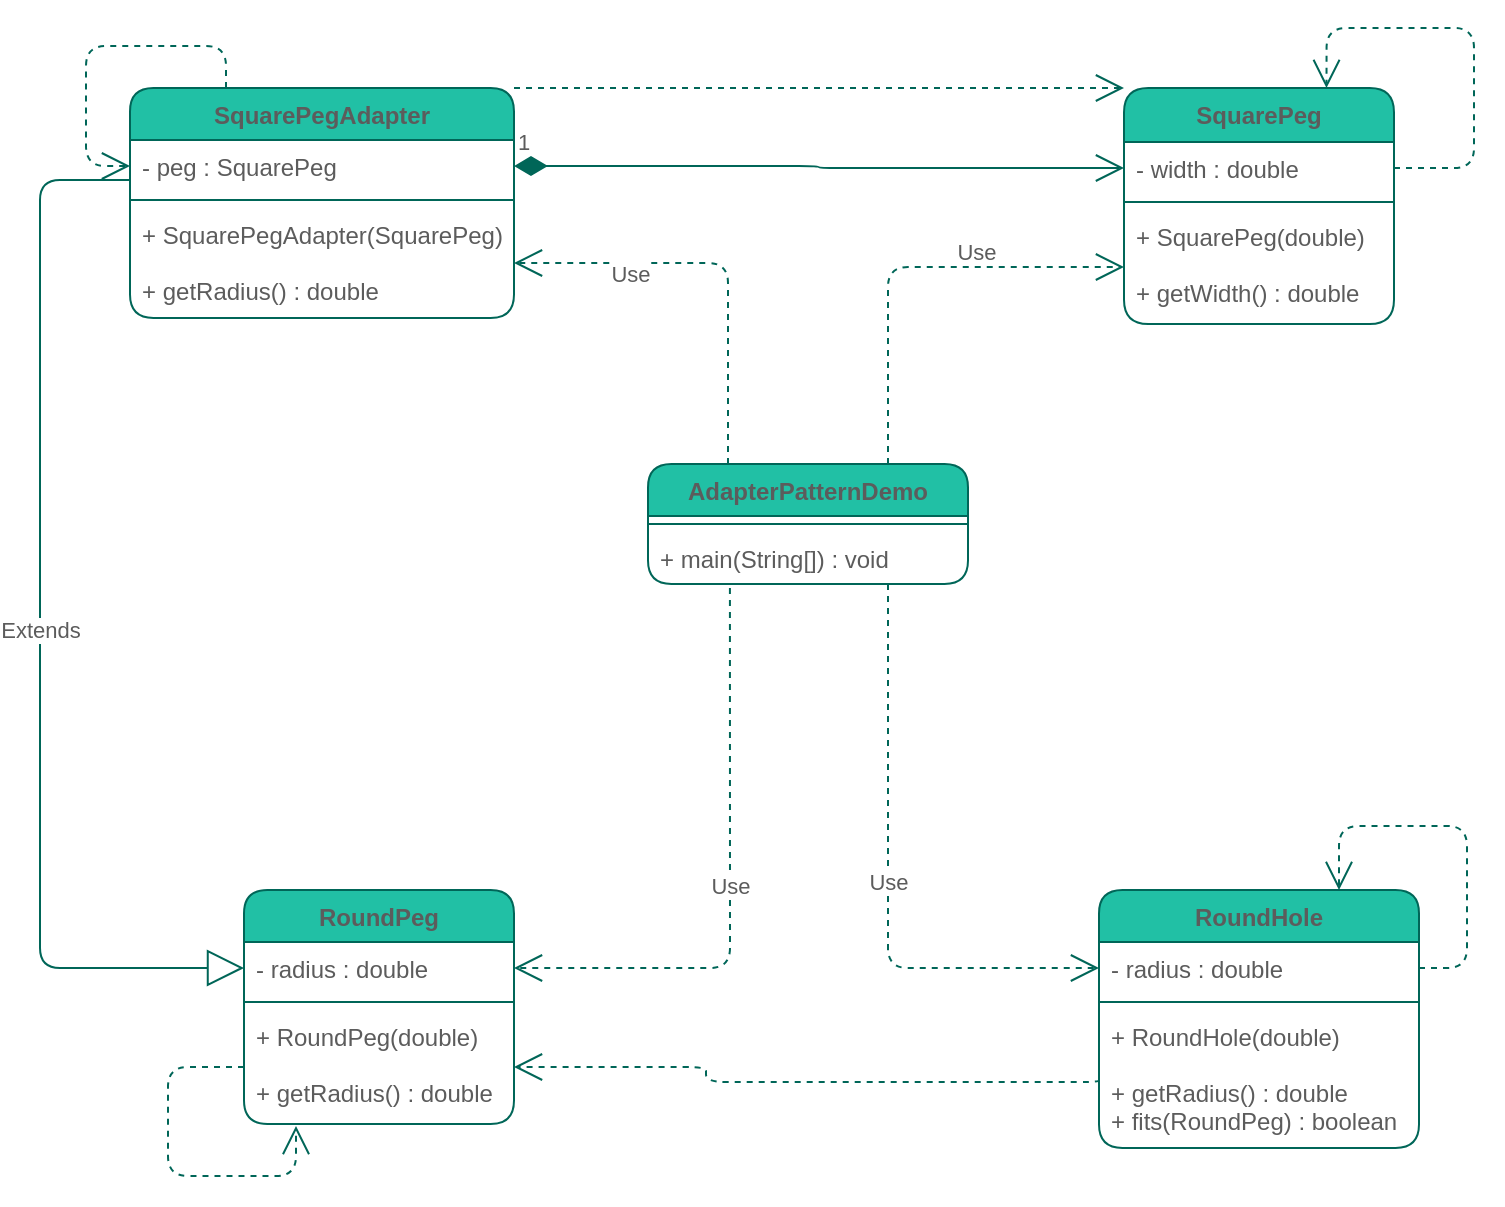<mxfile version="14.6.13" type="device"><diagram id="HTKn9pk3l-MFyk_9PQac" name="Page-1"><mxGraphModel dx="1506" dy="1228" grid="0" gridSize="10" guides="1" tooltips="1" connect="1" arrows="1" fold="1" page="0" pageScale="1" pageWidth="850" pageHeight="1100" math="0" shadow="0"><root><mxCell id="0"/><mxCell id="1" parent="0"/><mxCell id="rcJOJquWO5RLw1n6AR34-1" value="AdapterPatternDemo" style="swimlane;fontStyle=1;align=center;verticalAlign=top;childLayout=stackLayout;horizontal=1;startSize=26;horizontalStack=0;resizeParent=1;resizeParentMax=0;resizeLast=0;collapsible=1;marginBottom=0;rounded=1;fillColor=#21C0A5;strokeColor=#006658;fontColor=#5C5C5C;" vertex="1" parent="1"><mxGeometry x="311" y="119" width="160" height="60" as="geometry"/></mxCell><mxCell id="rcJOJquWO5RLw1n6AR34-3" value="" style="line;strokeWidth=1;fillColor=none;align=left;verticalAlign=middle;spacingTop=-1;spacingLeft=3;spacingRight=3;rotatable=0;labelPosition=right;points=[];portConstraint=eastwest;rounded=1;strokeColor=#006658;fontColor=#5C5C5C;" vertex="1" parent="rcJOJquWO5RLw1n6AR34-1"><mxGeometry y="26" width="160" height="8" as="geometry"/></mxCell><mxCell id="rcJOJquWO5RLw1n6AR34-4" value="+ main(String[]) : void" style="text;strokeColor=none;fillColor=none;align=left;verticalAlign=top;spacingLeft=4;spacingRight=4;overflow=hidden;rotatable=0;points=[[0,0.5],[1,0.5]];portConstraint=eastwest;rounded=1;fontColor=#5C5C5C;" vertex="1" parent="rcJOJquWO5RLw1n6AR34-1"><mxGeometry y="34" width="160" height="26" as="geometry"/></mxCell><mxCell id="rcJOJquWO5RLw1n6AR34-5" value="SquarePegAdapter" style="swimlane;fontStyle=1;align=center;verticalAlign=top;childLayout=stackLayout;horizontal=1;startSize=26;horizontalStack=0;resizeParent=1;resizeParentMax=0;resizeLast=0;collapsible=1;marginBottom=0;rounded=1;fillColor=#21C0A5;strokeColor=#006658;fontColor=#5C5C5C;" vertex="1" parent="1"><mxGeometry x="52" y="-69" width="192" height="115" as="geometry"/></mxCell><mxCell id="rcJOJquWO5RLw1n6AR34-6" value="- peg : SquarePeg" style="text;strokeColor=none;fillColor=none;align=left;verticalAlign=top;spacingLeft=4;spacingRight=4;overflow=hidden;rotatable=0;points=[[0,0.5],[1,0.5]];portConstraint=eastwest;rounded=1;fontColor=#5C5C5C;" vertex="1" parent="rcJOJquWO5RLw1n6AR34-5"><mxGeometry y="26" width="192" height="26" as="geometry"/></mxCell><mxCell id="rcJOJquWO5RLw1n6AR34-7" value="" style="line;strokeWidth=1;fillColor=none;align=left;verticalAlign=middle;spacingTop=-1;spacingLeft=3;spacingRight=3;rotatable=0;labelPosition=right;points=[];portConstraint=eastwest;rounded=1;strokeColor=#006658;fontColor=#5C5C5C;" vertex="1" parent="rcJOJquWO5RLw1n6AR34-5"><mxGeometry y="52" width="192" height="8" as="geometry"/></mxCell><mxCell id="rcJOJquWO5RLw1n6AR34-8" value="+ SquarePegAdapter(SquarePeg)&#10;&#10;+ getRadius() : double" style="text;strokeColor=none;fillColor=none;align=left;verticalAlign=top;spacingLeft=4;spacingRight=4;overflow=hidden;rotatable=0;points=[[0,0.5],[1,0.5]];portConstraint=eastwest;rounded=1;fontColor=#5C5C5C;" vertex="1" parent="rcJOJquWO5RLw1n6AR34-5"><mxGeometry y="60" width="192" height="55" as="geometry"/></mxCell><mxCell id="rcJOJquWO5RLw1n6AR34-41" value="" style="endArrow=open;endSize=12;dashed=1;html=1;exitX=0.25;exitY=0;exitDx=0;exitDy=0;edgeStyle=orthogonalEdgeStyle;entryX=0;entryY=0.5;entryDx=0;entryDy=0;strokeColor=#006658;fontColor=#5C5C5C;" edge="1" parent="rcJOJquWO5RLw1n6AR34-5" source="rcJOJquWO5RLw1n6AR34-5" target="rcJOJquWO5RLw1n6AR34-6"><mxGeometry x="-0.869" y="-75" width="160" relative="1" as="geometry"><mxPoint x="39" y="-42" as="sourcePoint"/><mxPoint x="-55" y="35" as="targetPoint"/><mxPoint as="offset"/><Array as="points"><mxPoint x="48" y="-21"/><mxPoint x="-22" y="-21"/><mxPoint x="-22" y="39"/></Array></mxGeometry></mxCell><mxCell id="rcJOJquWO5RLw1n6AR34-9" value="RoundHole" style="swimlane;fontStyle=1;align=center;verticalAlign=top;childLayout=stackLayout;horizontal=1;startSize=26;horizontalStack=0;resizeParent=1;resizeParentMax=0;resizeLast=0;collapsible=1;marginBottom=0;rounded=1;fillColor=#21C0A5;strokeColor=#006658;fontColor=#5C5C5C;" vertex="1" parent="1"><mxGeometry x="536.5" y="332" width="160" height="129" as="geometry"/></mxCell><mxCell id="rcJOJquWO5RLw1n6AR34-10" value="- radius : double" style="text;strokeColor=none;fillColor=none;align=left;verticalAlign=top;spacingLeft=4;spacingRight=4;overflow=hidden;rotatable=0;points=[[0,0.5],[1,0.5]];portConstraint=eastwest;rounded=1;fontColor=#5C5C5C;" vertex="1" parent="rcJOJquWO5RLw1n6AR34-9"><mxGeometry y="26" width="160" height="26" as="geometry"/></mxCell><mxCell id="rcJOJquWO5RLw1n6AR34-11" value="" style="line;strokeWidth=1;fillColor=none;align=left;verticalAlign=middle;spacingTop=-1;spacingLeft=3;spacingRight=3;rotatable=0;labelPosition=right;points=[];portConstraint=eastwest;rounded=1;strokeColor=#006658;fontColor=#5C5C5C;" vertex="1" parent="rcJOJquWO5RLw1n6AR34-9"><mxGeometry y="52" width="160" height="8" as="geometry"/></mxCell><mxCell id="rcJOJquWO5RLw1n6AR34-12" value="+ RoundHole(double)&#10;&#10;+ getRadius() : double&#10;+ fits(RoundPeg) : boolean" style="text;strokeColor=none;fillColor=none;align=left;verticalAlign=top;spacingLeft=4;spacingRight=4;overflow=hidden;rotatable=0;points=[[0,0.5],[1,0.5]];portConstraint=eastwest;rounded=1;fontColor=#5C5C5C;" vertex="1" parent="rcJOJquWO5RLw1n6AR34-9"><mxGeometry y="60" width="160" height="69" as="geometry"/></mxCell><mxCell id="rcJOJquWO5RLw1n6AR34-44" value="" style="endArrow=open;endSize=12;dashed=1;html=1;exitX=1;exitY=0.5;exitDx=0;exitDy=0;edgeStyle=orthogonalEdgeStyle;entryX=0.75;entryY=0;entryDx=0;entryDy=0;strokeColor=#006658;fontColor=#5C5C5C;" edge="1" parent="rcJOJquWO5RLw1n6AR34-9" source="rcJOJquWO5RLw1n6AR34-10" target="rcJOJquWO5RLw1n6AR34-9"><mxGeometry x="-0.869" y="-75" width="160" relative="1" as="geometry"><mxPoint x="223.5" y="-114" as="sourcePoint"/><mxPoint x="175.5" y="-75" as="targetPoint"/><mxPoint as="offset"/><Array as="points"><mxPoint x="184" y="39"/><mxPoint x="184" y="-32"/><mxPoint x="120" y="-32"/></Array></mxGeometry></mxCell><mxCell id="rcJOJquWO5RLw1n6AR34-14" value="RoundPeg" style="swimlane;fontStyle=1;align=center;verticalAlign=top;childLayout=stackLayout;horizontal=1;startSize=26;horizontalStack=0;resizeParent=1;resizeParentMax=0;resizeLast=0;collapsible=1;marginBottom=0;sketch=0;rounded=1;fillColor=#21C0A5;strokeColor=#006658;fontColor=#5C5C5C;" vertex="1" parent="1"><mxGeometry x="109" y="332" width="135" height="117" as="geometry"/></mxCell><mxCell id="rcJOJquWO5RLw1n6AR34-15" value="- radius : double" style="text;strokeColor=none;fillColor=none;align=left;verticalAlign=top;spacingLeft=4;spacingRight=4;overflow=hidden;rotatable=0;points=[[0,0.5],[1,0.5]];portConstraint=eastwest;rounded=1;fontColor=#5C5C5C;" vertex="1" parent="rcJOJquWO5RLw1n6AR34-14"><mxGeometry y="26" width="135" height="26" as="geometry"/></mxCell><mxCell id="rcJOJquWO5RLw1n6AR34-16" value="" style="line;strokeWidth=1;fillColor=none;align=left;verticalAlign=middle;spacingTop=-1;spacingLeft=3;spacingRight=3;rotatable=0;labelPosition=right;points=[];portConstraint=eastwest;rounded=1;strokeColor=#006658;fontColor=#5C5C5C;" vertex="1" parent="rcJOJquWO5RLw1n6AR34-14"><mxGeometry y="52" width="135" height="8" as="geometry"/></mxCell><mxCell id="rcJOJquWO5RLw1n6AR34-17" value="+ RoundPeg(double)&#10;&#10;+ getRadius() : double" style="text;strokeColor=none;fillColor=none;align=left;verticalAlign=top;spacingLeft=4;spacingRight=4;overflow=hidden;rotatable=0;points=[[0,0.5],[1,0.5]];portConstraint=eastwest;rounded=1;fontColor=#5C5C5C;" vertex="1" parent="rcJOJquWO5RLw1n6AR34-14"><mxGeometry y="60" width="135" height="57" as="geometry"/></mxCell><mxCell id="rcJOJquWO5RLw1n6AR34-42" value="" style="endArrow=open;endSize=12;dashed=1;html=1;exitX=0;exitY=0.5;exitDx=0;exitDy=0;edgeStyle=orthogonalEdgeStyle;strokeColor=#006658;fontColor=#5C5C5C;" edge="1" parent="rcJOJquWO5RLw1n6AR34-14" source="rcJOJquWO5RLw1n6AR34-17"><mxGeometry x="-0.869" y="-75" width="160" relative="1" as="geometry"><mxPoint x="205" y="162" as="sourcePoint"/><mxPoint x="26" y="118" as="targetPoint"/><mxPoint as="offset"/><Array as="points"><mxPoint x="-38" y="89"/><mxPoint x="-38" y="143"/><mxPoint x="26" y="143"/></Array></mxGeometry></mxCell><mxCell id="rcJOJquWO5RLw1n6AR34-18" value="SquarePeg" style="swimlane;fontStyle=1;align=center;verticalAlign=top;childLayout=stackLayout;horizontal=1;startSize=27;horizontalStack=0;resizeParent=1;resizeParentMax=0;resizeLast=0;collapsible=1;marginBottom=0;sketch=0;rounded=1;fillColor=#21C0A5;strokeColor=#006658;fontColor=#5C5C5C;" vertex="1" parent="1"><mxGeometry x="549" y="-69" width="135" height="118" as="geometry"/></mxCell><mxCell id="rcJOJquWO5RLw1n6AR34-19" value="- width : double" style="text;strokeColor=none;fillColor=none;align=left;verticalAlign=top;spacingLeft=4;spacingRight=4;overflow=hidden;rotatable=0;points=[[0,0.5],[1,0.5]];portConstraint=eastwest;rounded=1;fontColor=#5C5C5C;" vertex="1" parent="rcJOJquWO5RLw1n6AR34-18"><mxGeometry y="27" width="135" height="26" as="geometry"/></mxCell><mxCell id="rcJOJquWO5RLw1n6AR34-20" value="" style="line;strokeWidth=1;fillColor=none;align=left;verticalAlign=middle;spacingTop=-1;spacingLeft=3;spacingRight=3;rotatable=0;labelPosition=right;points=[];portConstraint=eastwest;rounded=1;strokeColor=#006658;fontColor=#5C5C5C;" vertex="1" parent="rcJOJquWO5RLw1n6AR34-18"><mxGeometry y="53" width="135" height="8" as="geometry"/></mxCell><mxCell id="rcJOJquWO5RLw1n6AR34-21" value="+ SquarePeg(double)&#10;&#10;+ getWidth() : double" style="text;strokeColor=none;fillColor=none;align=left;verticalAlign=top;spacingLeft=4;spacingRight=4;overflow=hidden;rotatable=0;points=[[0,0.5],[1,0.5]];portConstraint=eastwest;rounded=1;fontColor=#5C5C5C;" vertex="1" parent="rcJOJquWO5RLw1n6AR34-18"><mxGeometry y="61" width="135" height="57" as="geometry"/></mxCell><mxCell id="rcJOJquWO5RLw1n6AR34-43" value="" style="endArrow=open;endSize=12;dashed=1;html=1;exitX=1;exitY=0.5;exitDx=0;exitDy=0;edgeStyle=orthogonalEdgeStyle;entryX=0.75;entryY=0;entryDx=0;entryDy=0;strokeColor=#006658;fontColor=#5C5C5C;" edge="1" parent="rcJOJquWO5RLw1n6AR34-18" source="rcJOJquWO5RLw1n6AR34-19" target="rcJOJquWO5RLw1n6AR34-18"><mxGeometry x="-0.869" y="-75" width="160" relative="1" as="geometry"><mxPoint x="236" y="8" as="sourcePoint"/><mxPoint x="188" y="47" as="targetPoint"/><mxPoint as="offset"/><Array as="points"><mxPoint x="175" y="40"/><mxPoint x="175" y="-30"/><mxPoint x="101" y="-30"/></Array></mxGeometry></mxCell><mxCell id="rcJOJquWO5RLw1n6AR34-29" value="Use" style="endArrow=open;endSize=12;dashed=1;html=1;exitX=0.25;exitY=0;exitDx=0;exitDy=0;entryX=1;entryY=0.5;entryDx=0;entryDy=0;edgeStyle=orthogonalEdgeStyle;strokeColor=#006658;fontColor=#5C5C5C;" edge="1" parent="1" source="rcJOJquWO5RLw1n6AR34-1" target="rcJOJquWO5RLw1n6AR34-8"><mxGeometry x="-0.031" y="-123" width="160" relative="1" as="geometry"><mxPoint x="153" y="195" as="sourcePoint"/><mxPoint x="575" y="261.5" as="targetPoint"/><mxPoint x="124" y="117" as="offset"/></mxGeometry></mxCell><mxCell id="rcJOJquWO5RLw1n6AR34-30" value="Use" style="endArrow=open;endSize=12;dashed=1;html=1;exitX=0.75;exitY=0;exitDx=0;exitDy=0;entryX=0;entryY=0.5;entryDx=0;entryDy=0;edgeStyle=orthogonalEdgeStyle;strokeColor=#006658;fontColor=#5C5C5C;" edge="1" parent="1" source="rcJOJquWO5RLw1n6AR34-1" target="rcJOJquWO5RLw1n6AR34-21"><mxGeometry x="-0.117" y="129" width="160" relative="1" as="geometry"><mxPoint x="163" y="205" as="sourcePoint"/><mxPoint x="585" y="271.5" as="targetPoint"/><mxPoint as="offset"/></mxGeometry></mxCell><mxCell id="rcJOJquWO5RLw1n6AR34-34" value="Extends" style="endArrow=block;endSize=16;endFill=0;html=1;exitX=0;exitY=0.769;exitDx=0;exitDy=0;exitPerimeter=0;entryX=0;entryY=0.5;entryDx=0;entryDy=0;edgeStyle=orthogonalEdgeStyle;strokeColor=#006658;fontColor=#5C5C5C;" edge="1" parent="1" source="rcJOJquWO5RLw1n6AR34-6" target="rcJOJquWO5RLw1n6AR34-15"><mxGeometry width="160" relative="1" as="geometry"><mxPoint x="278" y="259" as="sourcePoint"/><mxPoint x="438" y="259" as="targetPoint"/><Array as="points"><mxPoint x="7" y="-23"/><mxPoint x="7" y="371"/></Array></mxGeometry></mxCell><mxCell id="rcJOJquWO5RLw1n6AR34-35" value="Use" style="endArrow=open;endSize=12;dashed=1;html=1;exitX=0.256;exitY=1.077;exitDx=0;exitDy=0;exitPerimeter=0;edgeStyle=orthogonalEdgeStyle;entryX=1;entryY=0.5;entryDx=0;entryDy=0;strokeColor=#006658;fontColor=#5C5C5C;" edge="1" parent="1" source="rcJOJquWO5RLw1n6AR34-4" target="rcJOJquWO5RLw1n6AR34-15"><mxGeometry width="160" relative="1" as="geometry"><mxPoint x="278" y="259" as="sourcePoint"/><mxPoint x="310" y="340" as="targetPoint"/><Array as="points"><mxPoint x="352" y="371"/></Array></mxGeometry></mxCell><mxCell id="rcJOJquWO5RLw1n6AR34-36" value="Use" style="endArrow=open;endSize=12;dashed=1;html=1;exitX=0.75;exitY=1;exitDx=0;exitDy=0;exitPerimeter=0;entryX=0;entryY=0.5;entryDx=0;entryDy=0;edgeStyle=orthogonalEdgeStyle;strokeColor=#006658;fontColor=#5C5C5C;" edge="1" parent="1" source="rcJOJquWO5RLw1n6AR34-4" target="rcJOJquWO5RLw1n6AR34-10"><mxGeometry width="160" relative="1" as="geometry"><mxPoint x="361.96" y="191.002" as="sourcePoint"/><mxPoint x="521" y="365" as="targetPoint"/></mxGeometry></mxCell><mxCell id="rcJOJquWO5RLw1n6AR34-38" value="1" style="endArrow=open;html=1;endSize=12;startArrow=diamondThin;startSize=14;startFill=1;edgeStyle=orthogonalEdgeStyle;align=left;verticalAlign=bottom;exitX=1;exitY=0.5;exitDx=0;exitDy=0;entryX=0;entryY=0.5;entryDx=0;entryDy=0;strokeColor=#006658;fontColor=#5C5C5C;" edge="1" parent="1" source="rcJOJquWO5RLw1n6AR34-6" target="rcJOJquWO5RLw1n6AR34-19"><mxGeometry x="-1" y="3" relative="1" as="geometry"><mxPoint x="278" y="259" as="sourcePoint"/><mxPoint x="438" y="259" as="targetPoint"/></mxGeometry></mxCell><mxCell id="rcJOJquWO5RLw1n6AR34-39" value="" style="endArrow=open;endSize=12;dashed=1;html=1;exitX=1;exitY=0;exitDx=0;exitDy=0;entryX=0;entryY=0;entryDx=0;entryDy=0;strokeColor=#006658;fontColor=#5C5C5C;" edge="1" parent="1" source="rcJOJquWO5RLw1n6AR34-5" target="rcJOJquWO5RLw1n6AR34-18"><mxGeometry x="-0.869" y="-75" width="160" relative="1" as="geometry"><mxPoint x="418.46" y="312.002" as="sourcePoint"/><mxPoint x="282" y="514" as="targetPoint"/><mxPoint as="offset"/></mxGeometry></mxCell><mxCell id="rcJOJquWO5RLw1n6AR34-45" value="" style="endArrow=open;endSize=12;dashed=1;html=1;exitX=0;exitY=0.5;exitDx=0;exitDy=0;edgeStyle=orthogonalEdgeStyle;entryX=1;entryY=0.5;entryDx=0;entryDy=0;strokeColor=#006658;fontColor=#5C5C5C;" edge="1" parent="1" source="rcJOJquWO5RLw1n6AR34-12" target="rcJOJquWO5RLw1n6AR34-17"><mxGeometry x="-0.869" y="-75" width="160" relative="1" as="geometry"><mxPoint x="385" y="427" as="sourcePoint"/><mxPoint x="340.045" y="456.526" as="targetPoint"/><mxPoint as="offset"/><Array as="points"><mxPoint x="537" y="428"/><mxPoint x="340" y="428"/><mxPoint x="340" y="421"/></Array></mxGeometry></mxCell></root></mxGraphModel></diagram></mxfile>
